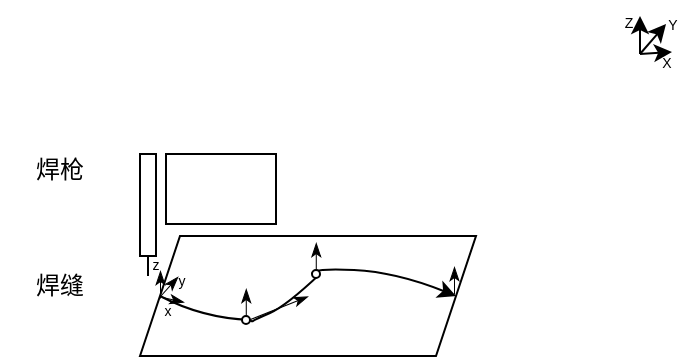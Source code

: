 <mxfile version="22.1.18" type="github">
  <diagram name="第 1 页" id="qrdvi6JPUX82MHN96o6e">
    <mxGraphModel dx="244" dy="130" grid="0" gridSize="10" guides="1" tooltips="1" connect="1" arrows="1" fold="1" page="1" pageScale="1" pageWidth="827" pageHeight="1169" math="0" shadow="0">
      <root>
        <mxCell id="0" />
        <mxCell id="1" parent="0" />
        <mxCell id="XrR6xecaoihYYggqQL5T-5" value="" style="shape=parallelogram;perimeter=parallelogramPerimeter;whiteSpace=wrap;html=1;fixedSize=1;" vertex="1" parent="1">
          <mxGeometry x="137" y="276" width="168" height="60" as="geometry" />
        </mxCell>
        <mxCell id="XrR6xecaoihYYggqQL5T-1" value="" style="rounded=0;whiteSpace=wrap;html=1;" vertex="1" parent="1">
          <mxGeometry x="137" y="235" width="8" height="51" as="geometry" />
        </mxCell>
        <mxCell id="XrR6xecaoihYYggqQL5T-2" value="" style="rounded=0;whiteSpace=wrap;html=1;" vertex="1" parent="1">
          <mxGeometry x="150" y="235" width="55" height="35" as="geometry" />
        </mxCell>
        <mxCell id="XrR6xecaoihYYggqQL5T-3" value="焊枪" style="text;html=1;strokeColor=none;fillColor=none;align=center;verticalAlign=middle;whiteSpace=wrap;rounded=0;" vertex="1" parent="1">
          <mxGeometry x="67" y="228" width="60" height="30" as="geometry" />
        </mxCell>
        <mxCell id="XrR6xecaoihYYggqQL5T-4" value="" style="endArrow=none;html=1;rounded=0;entryX=0.5;entryY=1;entryDx=0;entryDy=0;" edge="1" parent="1" target="XrR6xecaoihYYggqQL5T-1">
          <mxGeometry width="50" height="50" relative="1" as="geometry">
            <mxPoint x="141" y="296" as="sourcePoint" />
            <mxPoint x="140" y="289" as="targetPoint" />
          </mxGeometry>
        </mxCell>
        <mxCell id="XrR6xecaoihYYggqQL5T-6" value="" style="curved=1;endArrow=classic;html=1;rounded=0;exitX=0;exitY=0.5;exitDx=0;exitDy=0;entryX=1;entryY=0.5;entryDx=0;entryDy=0;" edge="1" parent="1" source="XrR6xecaoihYYggqQL5T-19" target="XrR6xecaoihYYggqQL5T-5">
          <mxGeometry width="50" height="50" relative="1" as="geometry">
            <mxPoint x="171" y="330" as="sourcePoint" />
            <mxPoint x="221" y="280" as="targetPoint" />
            <Array as="points">
              <mxPoint x="223" y="292" />
              <mxPoint x="265" y="294" />
            </Array>
          </mxGeometry>
        </mxCell>
        <mxCell id="XrR6xecaoihYYggqQL5T-7" value="焊缝" style="text;html=1;strokeColor=none;fillColor=none;align=center;verticalAlign=middle;whiteSpace=wrap;rounded=0;" vertex="1" parent="1">
          <mxGeometry x="67" y="286" width="60" height="30" as="geometry" />
        </mxCell>
        <mxCell id="XrR6xecaoihYYggqQL5T-15" value="" style="group;rotation=0;" vertex="1" connectable="0" parent="1">
          <mxGeometry x="376" y="165" width="33" height="26" as="geometry" />
        </mxCell>
        <mxCell id="XrR6xecaoihYYggqQL5T-8" value="" style="endArrow=classic;html=1;rounded=0;" edge="1" parent="XrR6xecaoihYYggqQL5T-15">
          <mxGeometry width="50" height="50" relative="1" as="geometry">
            <mxPoint x="11" y="20" as="sourcePoint" />
            <mxPoint x="11" y="1" as="targetPoint" />
          </mxGeometry>
        </mxCell>
        <mxCell id="XrR6xecaoihYYggqQL5T-9" value="" style="endArrow=classic;html=1;rounded=0;" edge="1" parent="XrR6xecaoihYYggqQL5T-15">
          <mxGeometry width="50" height="50" relative="1" as="geometry">
            <mxPoint x="11" y="20" as="sourcePoint" />
            <mxPoint x="27" y="19" as="targetPoint" />
          </mxGeometry>
        </mxCell>
        <mxCell id="XrR6xecaoihYYggqQL5T-10" value="" style="endArrow=classic;html=1;rounded=0;" edge="1" parent="XrR6xecaoihYYggqQL5T-15">
          <mxGeometry width="50" height="50" relative="1" as="geometry">
            <mxPoint x="11" y="20" as="sourcePoint" />
            <mxPoint x="24" y="5" as="targetPoint" />
          </mxGeometry>
        </mxCell>
        <mxCell id="XrR6xecaoihYYggqQL5T-12" value="&lt;font style=&quot;font-size: 7px;&quot;&gt;Z&lt;/font&gt;" style="text;html=1;strokeColor=none;fillColor=none;align=center;verticalAlign=middle;whiteSpace=wrap;rounded=0;rotation=0;" vertex="1" parent="XrR6xecaoihYYggqQL5T-15">
          <mxGeometry width="11" height="6.19" as="geometry" />
        </mxCell>
        <mxCell id="XrR6xecaoihYYggqQL5T-13" value="&lt;span style=&quot;font-size: 7px;&quot;&gt;X&lt;/span&gt;" style="text;html=1;strokeColor=none;fillColor=none;align=center;verticalAlign=middle;whiteSpace=wrap;rounded=0;rotation=0;" vertex="1" parent="XrR6xecaoihYYggqQL5T-15">
          <mxGeometry x="19" y="20" width="11" height="6.19" as="geometry" />
        </mxCell>
        <mxCell id="XrR6xecaoihYYggqQL5T-14" value="&lt;font style=&quot;font-size: 7px;&quot;&gt;Y&lt;/font&gt;" style="text;html=1;strokeColor=none;fillColor=none;align=center;verticalAlign=middle;whiteSpace=wrap;rounded=0;rotation=0;" vertex="1" parent="XrR6xecaoihYYggqQL5T-15">
          <mxGeometry x="22" y="1" width="11" height="6.19" as="geometry" />
        </mxCell>
        <mxCell id="XrR6xecaoihYYggqQL5T-17" value="" style="curved=1;endArrow=none;html=1;rounded=0;exitX=0;exitY=0.5;exitDx=0;exitDy=0;entryX=1;entryY=0.5;entryDx=0;entryDy=0;endFill=0;" edge="1" parent="1" source="XrR6xecaoihYYggqQL5T-5" target="XrR6xecaoihYYggqQL5T-16">
          <mxGeometry width="50" height="50" relative="1" as="geometry">
            <mxPoint x="147" y="306" as="sourcePoint" />
            <mxPoint x="295" y="306" as="targetPoint" />
            <Array as="points">
              <mxPoint x="168" y="317" />
            </Array>
          </mxGeometry>
        </mxCell>
        <mxCell id="XrR6xecaoihYYggqQL5T-16" value="" style="ellipse;whiteSpace=wrap;html=1;aspect=fixed;" vertex="1" parent="1">
          <mxGeometry x="188" y="316" width="4" height="4" as="geometry" />
        </mxCell>
        <mxCell id="XrR6xecaoihYYggqQL5T-21" value="" style="curved=1;endArrow=none;html=1;rounded=0;exitX=1;exitY=0.5;exitDx=0;exitDy=0;entryX=1;entryY=0.5;entryDx=0;entryDy=0;startArrow=none;startFill=0;endFill=0;" edge="1" parent="1" source="XrR6xecaoihYYggqQL5T-16" target="XrR6xecaoihYYggqQL5T-19">
          <mxGeometry width="50" height="50" relative="1" as="geometry">
            <mxPoint x="188" y="318" as="sourcePoint" />
            <mxPoint x="295" y="306" as="targetPoint" />
            <Array as="points">
              <mxPoint x="193" y="319" />
              <mxPoint x="194" y="318" />
              <mxPoint x="210" y="311" />
            </Array>
          </mxGeometry>
        </mxCell>
        <mxCell id="XrR6xecaoihYYggqQL5T-19" value="" style="ellipse;whiteSpace=wrap;html=1;aspect=fixed;" vertex="1" parent="1">
          <mxGeometry x="223" y="293" width="4" height="4" as="geometry" />
        </mxCell>
        <mxCell id="XrR6xecaoihYYggqQL5T-30" value="" style="endArrow=classicThin;html=1;rounded=0;strokeWidth=0.522;endFill=1;" edge="1" parent="1">
          <mxGeometry width="50" height="50" relative="1" as="geometry">
            <mxPoint x="147" y="307" as="sourcePoint" />
            <mxPoint x="147" y="293" as="targetPoint" />
          </mxGeometry>
        </mxCell>
        <mxCell id="XrR6xecaoihYYggqQL5T-31" value="" style="endArrow=classicThin;html=1;rounded=0;strokeWidth=0.522;endFill=1;" edge="1" parent="1">
          <mxGeometry width="50" height="50" relative="1" as="geometry">
            <mxPoint x="189.89" y="316" as="sourcePoint" />
            <mxPoint x="189.89" y="302" as="targetPoint" />
          </mxGeometry>
        </mxCell>
        <mxCell id="XrR6xecaoihYYggqQL5T-32" value="" style="endArrow=classicThin;html=1;rounded=0;strokeWidth=0.522;endFill=1;" edge="1" parent="1">
          <mxGeometry width="50" height="50" relative="1" as="geometry">
            <mxPoint x="224.89" y="293" as="sourcePoint" />
            <mxPoint x="224.89" y="279" as="targetPoint" />
          </mxGeometry>
        </mxCell>
        <mxCell id="XrR6xecaoihYYggqQL5T-34" value="" style="endArrow=classicThin;html=1;rounded=0;strokeWidth=0.522;endFill=1;" edge="1" parent="1">
          <mxGeometry width="50" height="50" relative="1" as="geometry">
            <mxPoint x="294" y="305" as="sourcePoint" />
            <mxPoint x="294" y="291" as="targetPoint" />
          </mxGeometry>
        </mxCell>
        <mxCell id="XrR6xecaoihYYggqQL5T-35" value="" style="endArrow=classicThin;html=1;rounded=0;strokeWidth=0.522;endFill=1;" edge="1" parent="1">
          <mxGeometry width="50" height="50" relative="1" as="geometry">
            <mxPoint x="148" y="306.5" as="sourcePoint" />
            <mxPoint x="159" y="309" as="targetPoint" />
          </mxGeometry>
        </mxCell>
        <mxCell id="XrR6xecaoihYYggqQL5T-36" value="" style="endArrow=classicThin;html=1;rounded=0;strokeWidth=0.522;endFill=1;" edge="1" parent="1">
          <mxGeometry width="50" height="50" relative="1" as="geometry">
            <mxPoint x="147" y="306" as="sourcePoint" />
            <mxPoint x="156" y="296" as="targetPoint" />
          </mxGeometry>
        </mxCell>
        <mxCell id="XrR6xecaoihYYggqQL5T-37" value="&lt;span style=&quot;font-size: 7px;&quot;&gt;x&lt;/span&gt;" style="text;html=1;strokeColor=none;fillColor=none;align=center;verticalAlign=middle;whiteSpace=wrap;rounded=0;" vertex="1" parent="1">
          <mxGeometry x="143" y="308" width="16" height="8" as="geometry" />
        </mxCell>
        <mxCell id="XrR6xecaoihYYggqQL5T-38" value="&lt;span style=&quot;font-size: 7px;&quot;&gt;y&lt;/span&gt;" style="text;html=1;strokeColor=none;fillColor=none;align=center;verticalAlign=middle;whiteSpace=wrap;rounded=0;" vertex="1" parent="1">
          <mxGeometry x="150" y="293" width="16" height="8" as="geometry" />
        </mxCell>
        <mxCell id="XrR6xecaoihYYggqQL5T-39" value="&lt;span style=&quot;font-size: 7px;&quot;&gt;z&lt;/span&gt;" style="text;html=1;strokeColor=none;fillColor=none;align=center;verticalAlign=middle;whiteSpace=wrap;rounded=0;" vertex="1" parent="1">
          <mxGeometry x="137" y="285" width="16" height="8" as="geometry" />
        </mxCell>
        <mxCell id="XrR6xecaoihYYggqQL5T-40" value="" style="endArrow=classicThin;html=1;rounded=0;strokeWidth=0.522;endFill=1;" edge="1" parent="1" target="XrR6xecaoihYYggqQL5T-5">
          <mxGeometry width="50" height="50" relative="1" as="geometry">
            <mxPoint x="192" y="317.5" as="sourcePoint" />
            <mxPoint x="200" y="315" as="targetPoint" />
          </mxGeometry>
        </mxCell>
      </root>
    </mxGraphModel>
  </diagram>
</mxfile>
